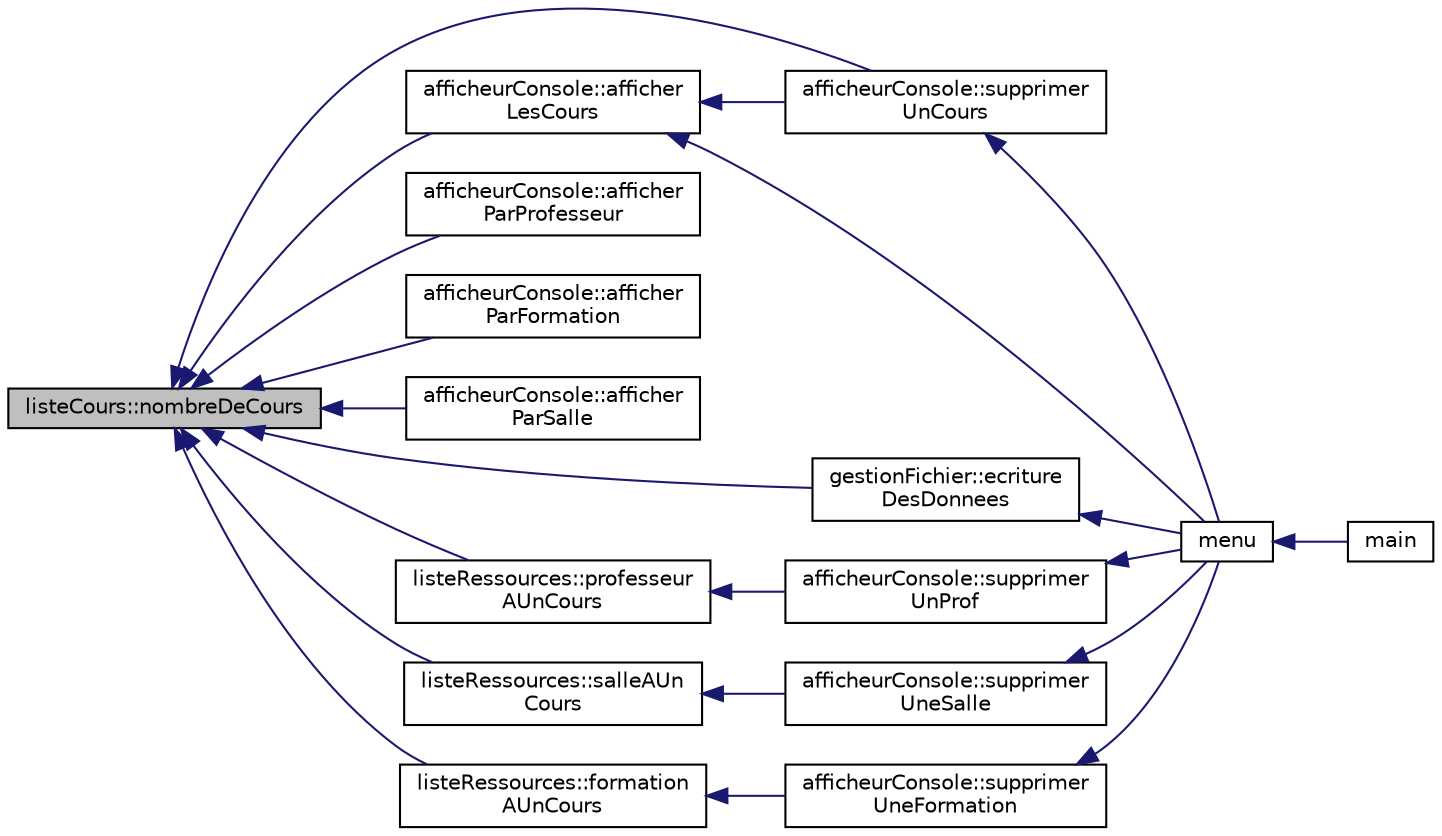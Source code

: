 digraph "listeCours::nombreDeCours"
{
  edge [fontname="Helvetica",fontsize="10",labelfontname="Helvetica",labelfontsize="10"];
  node [fontname="Helvetica",fontsize="10",shape=record];
  rankdir="LR";
  Node34 [label="listeCours::nombreDeCours",height=0.2,width=0.4,color="black", fillcolor="grey75", style="filled", fontcolor="black"];
  Node34 -> Node35 [dir="back",color="midnightblue",fontsize="10",style="solid",fontname="Helvetica"];
  Node35 [label="afficheurConsole::afficher\lLesCours",height=0.2,width=0.4,color="black", fillcolor="white", style="filled",URL="$classafficheur_console.html#a259f4fe7ffe96d1ab0a6b5bc01c2f618",tooltip="Renvoie dans ost les cours de la liste de ressources. "];
  Node35 -> Node36 [dir="back",color="midnightblue",fontsize="10",style="solid",fontname="Helvetica"];
  Node36 [label="afficheurConsole::supprimer\lUnCours",height=0.2,width=0.4,color="black", fillcolor="white", style="filled",URL="$classafficheur_console.html#a7ef9576e86f204f1d184a1b4b0556593"];
  Node36 -> Node37 [dir="back",color="midnightblue",fontsize="10",style="solid",fontname="Helvetica"];
  Node37 [label="menu",height=0.2,width=0.4,color="black", fillcolor="white", style="filled",URL="$main_8cpp.html#aaeb94d4bc6770f26e4bcfb2f9fcc9b15"];
  Node37 -> Node38 [dir="back",color="midnightblue",fontsize="10",style="solid",fontname="Helvetica"];
  Node38 [label="main",height=0.2,width=0.4,color="black", fillcolor="white", style="filled",URL="$main_8cpp.html#ae66f6b31b5ad750f1fe042a706a4e3d4"];
  Node35 -> Node37 [dir="back",color="midnightblue",fontsize="10",style="solid",fontname="Helvetica"];
  Node34 -> Node36 [dir="back",color="midnightblue",fontsize="10",style="solid",fontname="Helvetica"];
  Node34 -> Node39 [dir="back",color="midnightblue",fontsize="10",style="solid",fontname="Helvetica"];
  Node39 [label="afficheurConsole::afficher\lParProfesseur",height=0.2,width=0.4,color="black", fillcolor="white", style="filled",URL="$classafficheur_console.html#ab79b003631074793d79076c43c1dca30",tooltip="Renvoie dans ost les cours concernant le professeur. "];
  Node34 -> Node40 [dir="back",color="midnightblue",fontsize="10",style="solid",fontname="Helvetica"];
  Node40 [label="afficheurConsole::afficher\lParFormation",height=0.2,width=0.4,color="black", fillcolor="white", style="filled",URL="$classafficheur_console.html#a04f141c9b980d8fe4ff3fe7caaadc1f9",tooltip="Renvoie dans ost les cours concernant la formation. "];
  Node34 -> Node41 [dir="back",color="midnightblue",fontsize="10",style="solid",fontname="Helvetica"];
  Node41 [label="afficheurConsole::afficher\lParSalle",height=0.2,width=0.4,color="black", fillcolor="white", style="filled",URL="$classafficheur_console.html#a38850a957a9c743a783cd957c1bbb408",tooltip="Renvoie dans ost les cours concernant la salle. "];
  Node34 -> Node42 [dir="back",color="midnightblue",fontsize="10",style="solid",fontname="Helvetica"];
  Node42 [label="gestionFichier::ecriture\lDesDonnees",height=0.2,width=0.4,color="black", fillcolor="white", style="filled",URL="$classgestion_fichier.html#a4d20b3a03ae8cfce6889d2f2f5cad478",tooltip="Ecrit dans le fichier d_nomFichier les Cours, Formation, Salle et Professeur. "];
  Node42 -> Node37 [dir="back",color="midnightblue",fontsize="10",style="solid",fontname="Helvetica"];
  Node34 -> Node43 [dir="back",color="midnightblue",fontsize="10",style="solid",fontname="Helvetica"];
  Node43 [label="listeRessources::professeur\lAUnCours",height=0.2,width=0.4,color="black", fillcolor="white", style="filled",URL="$classliste_ressources.html#a9500ccbddb1b0a65fbc2819dcfba3fb4",tooltip="verifies si le professeur a un cours prevu "];
  Node43 -> Node44 [dir="back",color="midnightblue",fontsize="10",style="solid",fontname="Helvetica"];
  Node44 [label="afficheurConsole::supprimer\lUnProf",height=0.2,width=0.4,color="black", fillcolor="white", style="filled",URL="$classafficheur_console.html#a09a9d2f45d682b9a6fc970e18510157e"];
  Node44 -> Node37 [dir="back",color="midnightblue",fontsize="10",style="solid",fontname="Helvetica"];
  Node34 -> Node45 [dir="back",color="midnightblue",fontsize="10",style="solid",fontname="Helvetica"];
  Node45 [label="listeRessources::salleAUn\lCours",height=0.2,width=0.4,color="black", fillcolor="white", style="filled",URL="$classliste_ressources.html#a83834356f61b0106d3b2157afc363dc5",tooltip="verifies si un cours a lieu dans la salle "];
  Node45 -> Node46 [dir="back",color="midnightblue",fontsize="10",style="solid",fontname="Helvetica"];
  Node46 [label="afficheurConsole::supprimer\lUneSalle",height=0.2,width=0.4,color="black", fillcolor="white", style="filled",URL="$classafficheur_console.html#abeab0582c5350e514ed4937244cf0dfa"];
  Node46 -> Node37 [dir="back",color="midnightblue",fontsize="10",style="solid",fontname="Helvetica"];
  Node34 -> Node47 [dir="back",color="midnightblue",fontsize="10",style="solid",fontname="Helvetica"];
  Node47 [label="listeRessources::formation\lAUnCours",height=0.2,width=0.4,color="black", fillcolor="white", style="filled",URL="$classliste_ressources.html#adca8580fb284edf37def6b5f650ea6a9",tooltip="verifies sila formation a un cours "];
  Node47 -> Node48 [dir="back",color="midnightblue",fontsize="10",style="solid",fontname="Helvetica"];
  Node48 [label="afficheurConsole::supprimer\lUneFormation",height=0.2,width=0.4,color="black", fillcolor="white", style="filled",URL="$classafficheur_console.html#a74bb005f3fb1022ebf5813624dab4ca6"];
  Node48 -> Node37 [dir="back",color="midnightblue",fontsize="10",style="solid",fontname="Helvetica"];
}
